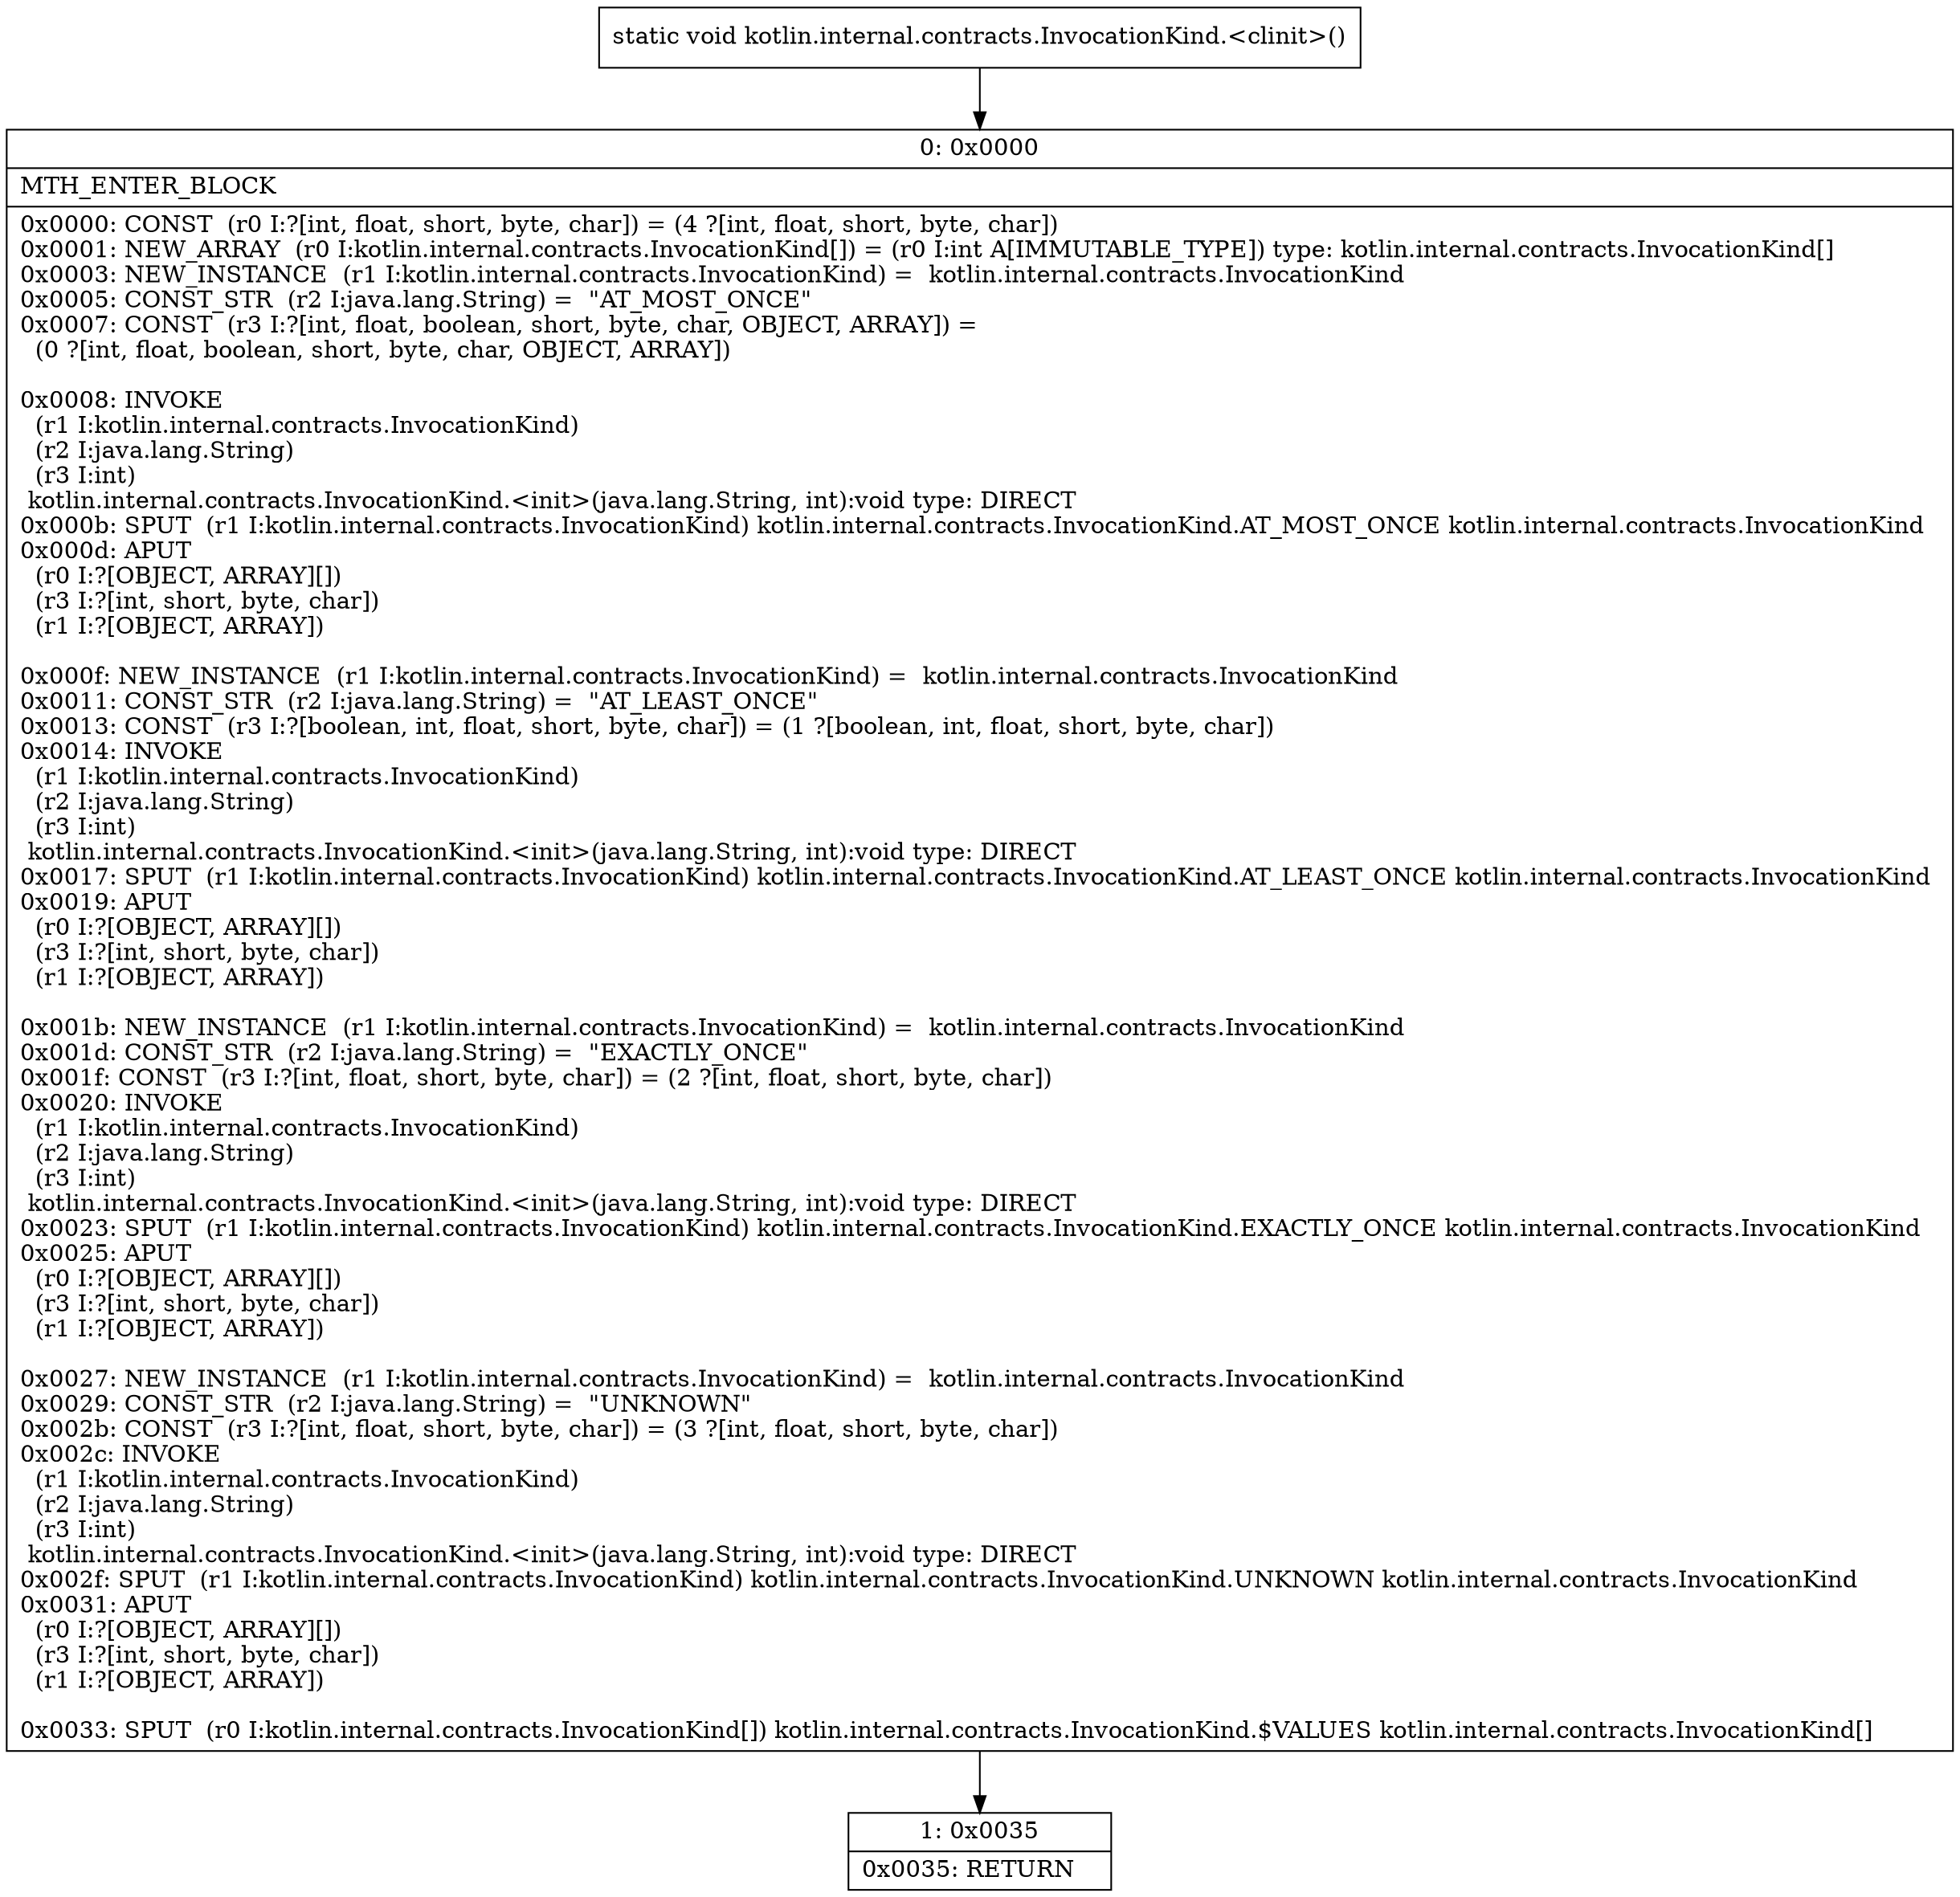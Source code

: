 digraph "CFG forkotlin.internal.contracts.InvocationKind.\<clinit\>()V" {
Node_0 [shape=record,label="{0\:\ 0x0000|MTH_ENTER_BLOCK\l|0x0000: CONST  (r0 I:?[int, float, short, byte, char]) = (4 ?[int, float, short, byte, char]) \l0x0001: NEW_ARRAY  (r0 I:kotlin.internal.contracts.InvocationKind[]) = (r0 I:int A[IMMUTABLE_TYPE]) type: kotlin.internal.contracts.InvocationKind[] \l0x0003: NEW_INSTANCE  (r1 I:kotlin.internal.contracts.InvocationKind) =  kotlin.internal.contracts.InvocationKind \l0x0005: CONST_STR  (r2 I:java.lang.String) =  \"AT_MOST_ONCE\" \l0x0007: CONST  (r3 I:?[int, float, boolean, short, byte, char, OBJECT, ARRAY]) = \l  (0 ?[int, float, boolean, short, byte, char, OBJECT, ARRAY])\l \l0x0008: INVOKE  \l  (r1 I:kotlin.internal.contracts.InvocationKind)\l  (r2 I:java.lang.String)\l  (r3 I:int)\l kotlin.internal.contracts.InvocationKind.\<init\>(java.lang.String, int):void type: DIRECT \l0x000b: SPUT  (r1 I:kotlin.internal.contracts.InvocationKind) kotlin.internal.contracts.InvocationKind.AT_MOST_ONCE kotlin.internal.contracts.InvocationKind \l0x000d: APUT  \l  (r0 I:?[OBJECT, ARRAY][])\l  (r3 I:?[int, short, byte, char])\l  (r1 I:?[OBJECT, ARRAY])\l \l0x000f: NEW_INSTANCE  (r1 I:kotlin.internal.contracts.InvocationKind) =  kotlin.internal.contracts.InvocationKind \l0x0011: CONST_STR  (r2 I:java.lang.String) =  \"AT_LEAST_ONCE\" \l0x0013: CONST  (r3 I:?[boolean, int, float, short, byte, char]) = (1 ?[boolean, int, float, short, byte, char]) \l0x0014: INVOKE  \l  (r1 I:kotlin.internal.contracts.InvocationKind)\l  (r2 I:java.lang.String)\l  (r3 I:int)\l kotlin.internal.contracts.InvocationKind.\<init\>(java.lang.String, int):void type: DIRECT \l0x0017: SPUT  (r1 I:kotlin.internal.contracts.InvocationKind) kotlin.internal.contracts.InvocationKind.AT_LEAST_ONCE kotlin.internal.contracts.InvocationKind \l0x0019: APUT  \l  (r0 I:?[OBJECT, ARRAY][])\l  (r3 I:?[int, short, byte, char])\l  (r1 I:?[OBJECT, ARRAY])\l \l0x001b: NEW_INSTANCE  (r1 I:kotlin.internal.contracts.InvocationKind) =  kotlin.internal.contracts.InvocationKind \l0x001d: CONST_STR  (r2 I:java.lang.String) =  \"EXACTLY_ONCE\" \l0x001f: CONST  (r3 I:?[int, float, short, byte, char]) = (2 ?[int, float, short, byte, char]) \l0x0020: INVOKE  \l  (r1 I:kotlin.internal.contracts.InvocationKind)\l  (r2 I:java.lang.String)\l  (r3 I:int)\l kotlin.internal.contracts.InvocationKind.\<init\>(java.lang.String, int):void type: DIRECT \l0x0023: SPUT  (r1 I:kotlin.internal.contracts.InvocationKind) kotlin.internal.contracts.InvocationKind.EXACTLY_ONCE kotlin.internal.contracts.InvocationKind \l0x0025: APUT  \l  (r0 I:?[OBJECT, ARRAY][])\l  (r3 I:?[int, short, byte, char])\l  (r1 I:?[OBJECT, ARRAY])\l \l0x0027: NEW_INSTANCE  (r1 I:kotlin.internal.contracts.InvocationKind) =  kotlin.internal.contracts.InvocationKind \l0x0029: CONST_STR  (r2 I:java.lang.String) =  \"UNKNOWN\" \l0x002b: CONST  (r3 I:?[int, float, short, byte, char]) = (3 ?[int, float, short, byte, char]) \l0x002c: INVOKE  \l  (r1 I:kotlin.internal.contracts.InvocationKind)\l  (r2 I:java.lang.String)\l  (r3 I:int)\l kotlin.internal.contracts.InvocationKind.\<init\>(java.lang.String, int):void type: DIRECT \l0x002f: SPUT  (r1 I:kotlin.internal.contracts.InvocationKind) kotlin.internal.contracts.InvocationKind.UNKNOWN kotlin.internal.contracts.InvocationKind \l0x0031: APUT  \l  (r0 I:?[OBJECT, ARRAY][])\l  (r3 I:?[int, short, byte, char])\l  (r1 I:?[OBJECT, ARRAY])\l \l0x0033: SPUT  (r0 I:kotlin.internal.contracts.InvocationKind[]) kotlin.internal.contracts.InvocationKind.$VALUES kotlin.internal.contracts.InvocationKind[] \l}"];
Node_1 [shape=record,label="{1\:\ 0x0035|0x0035: RETURN   \l}"];
MethodNode[shape=record,label="{static void kotlin.internal.contracts.InvocationKind.\<clinit\>() }"];
MethodNode -> Node_0;
Node_0 -> Node_1;
}

